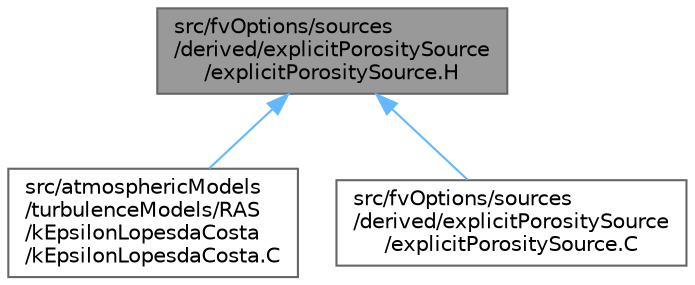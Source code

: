 digraph "src/fvOptions/sources/derived/explicitPorositySource/explicitPorositySource.H"
{
 // LATEX_PDF_SIZE
  bgcolor="transparent";
  edge [fontname=Helvetica,fontsize=10,labelfontname=Helvetica,labelfontsize=10];
  node [fontname=Helvetica,fontsize=10,shape=box,height=0.2,width=0.4];
  Node1 [id="Node000001",label="src/fvOptions/sources\l/derived/explicitPorositySource\l/explicitPorositySource.H",height=0.2,width=0.4,color="gray40", fillcolor="grey60", style="filled", fontcolor="black",tooltip=" "];
  Node1 -> Node2 [id="edge1_Node000001_Node000002",dir="back",color="steelblue1",style="solid",tooltip=" "];
  Node2 [id="Node000002",label="src/atmosphericModels\l/turbulenceModels/RAS\l/kEpsilonLopesdaCosta\l/kEpsilonLopesdaCosta.C",height=0.2,width=0.4,color="grey40", fillcolor="white", style="filled",URL="$kEpsilonLopesdaCosta_8C.html",tooltip=" "];
  Node1 -> Node3 [id="edge2_Node000001_Node000003",dir="back",color="steelblue1",style="solid",tooltip=" "];
  Node3 [id="Node000003",label="src/fvOptions/sources\l/derived/explicitPorositySource\l/explicitPorositySource.C",height=0.2,width=0.4,color="grey40", fillcolor="white", style="filled",URL="$explicitPorositySource_8C.html",tooltip=" "];
}
